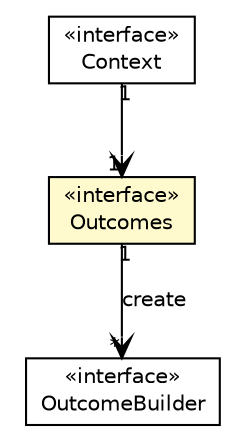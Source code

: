 #!/usr/local/bin/dot
#
# Class diagram 
# Generated by UMLGraph version R5_6-24-gf6e263 (http://www.umlgraph.org/)
#

digraph G {
	edge [fontname="Helvetica",fontsize=10,labelfontname="Helvetica",labelfontsize=10];
	node [fontname="Helvetica",fontsize=10,shape=plaintext];
	nodesep=0.25;
	ranksep=0.5;
	// io.werval.api.context.Context
	c26801 [label=<<table title="io.werval.api.context.Context" border="0" cellborder="1" cellspacing="0" cellpadding="2" port="p" href="../context/Context.html">
		<tr><td><table border="0" cellspacing="0" cellpadding="1">
<tr><td align="center" balign="center"> &#171;interface&#187; </td></tr>
<tr><td align="center" balign="center"> Context </td></tr>
		</table></td></tr>
		</table>>, URL="../context/Context.html", fontname="Helvetica", fontcolor="black", fontsize=10.0];
	// io.werval.api.outcomes.OutcomeBuilder
	c26854 [label=<<table title="io.werval.api.outcomes.OutcomeBuilder" border="0" cellborder="1" cellspacing="0" cellpadding="2" port="p" href="./OutcomeBuilder.html">
		<tr><td><table border="0" cellspacing="0" cellpadding="1">
<tr><td align="center" balign="center"> &#171;interface&#187; </td></tr>
<tr><td align="center" balign="center"> OutcomeBuilder </td></tr>
		</table></td></tr>
		</table>>, URL="./OutcomeBuilder.html", fontname="Helvetica", fontcolor="black", fontsize=10.0];
	// io.werval.api.outcomes.Outcomes
	c26855 [label=<<table title="io.werval.api.outcomes.Outcomes" border="0" cellborder="1" cellspacing="0" cellpadding="2" port="p" bgcolor="lemonChiffon" href="./Outcomes.html">
		<tr><td><table border="0" cellspacing="0" cellpadding="1">
<tr><td align="center" balign="center"> &#171;interface&#187; </td></tr>
<tr><td align="center" balign="center"> Outcomes </td></tr>
		</table></td></tr>
		</table>>, URL="./Outcomes.html", fontname="Helvetica", fontcolor="black", fontsize=10.0];
	// io.werval.api.context.Context NAVASSOC io.werval.api.outcomes.Outcomes
	c26801:p -> c26855:p [taillabel="1", label="", headlabel="1", fontname="Helvetica", fontcolor="black", fontsize=10.0, color="black", arrowhead=open];
	// io.werval.api.outcomes.Outcomes NAVASSOC io.werval.api.outcomes.OutcomeBuilder
	c26855:p -> c26854:p [taillabel="1", label="create", headlabel="*", fontname="Helvetica", fontcolor="black", fontsize=10.0, color="black", arrowhead=open];
}

